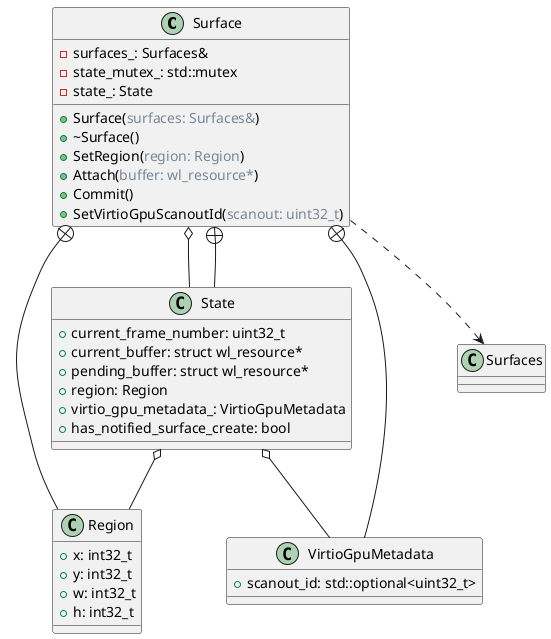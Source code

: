 @startuml surfaces_diagram

class Surface {
  + Surface(<color:LightSlateGray>surfaces: Surfaces&</color>)
  + ~Surface()
  + SetRegion(<color:LightSlateGray>region: Region</color>)
  + Attach(<color:LightSlateGray>buffer: wl_resource*</color>)
  + Commit()
  + SetVirtioGpuScanoutId(<color:LightSlateGray>scanout: uint32_t</color>)

  - surfaces_: Surfaces&
  - state_mutex_: std::mutex
  - state_: State

}

class Region {
  + x: int32_t
  + y: int32_t
  + w: int32_t
  + h: int32_t
}

class VirtioGpuMetadata {
  + scanout_id: std::optional<uint32_t>
}

class State {
  + current_frame_number: uint32_t
  + current_buffer: struct wl_resource*
  + pending_buffer: struct wl_resource*
  + region: Region
  + virtio_gpu_metadata_: VirtioGpuMetadata
  + has_notified_surface_create: bool
}


Surface ..> Surfaces
Surface o-- State

State o-- Region
State o-- VirtioGpuMetadata

Surface +-- Region
Surface +-- VirtioGpuMetadata
Surface +-- State


@enduml

